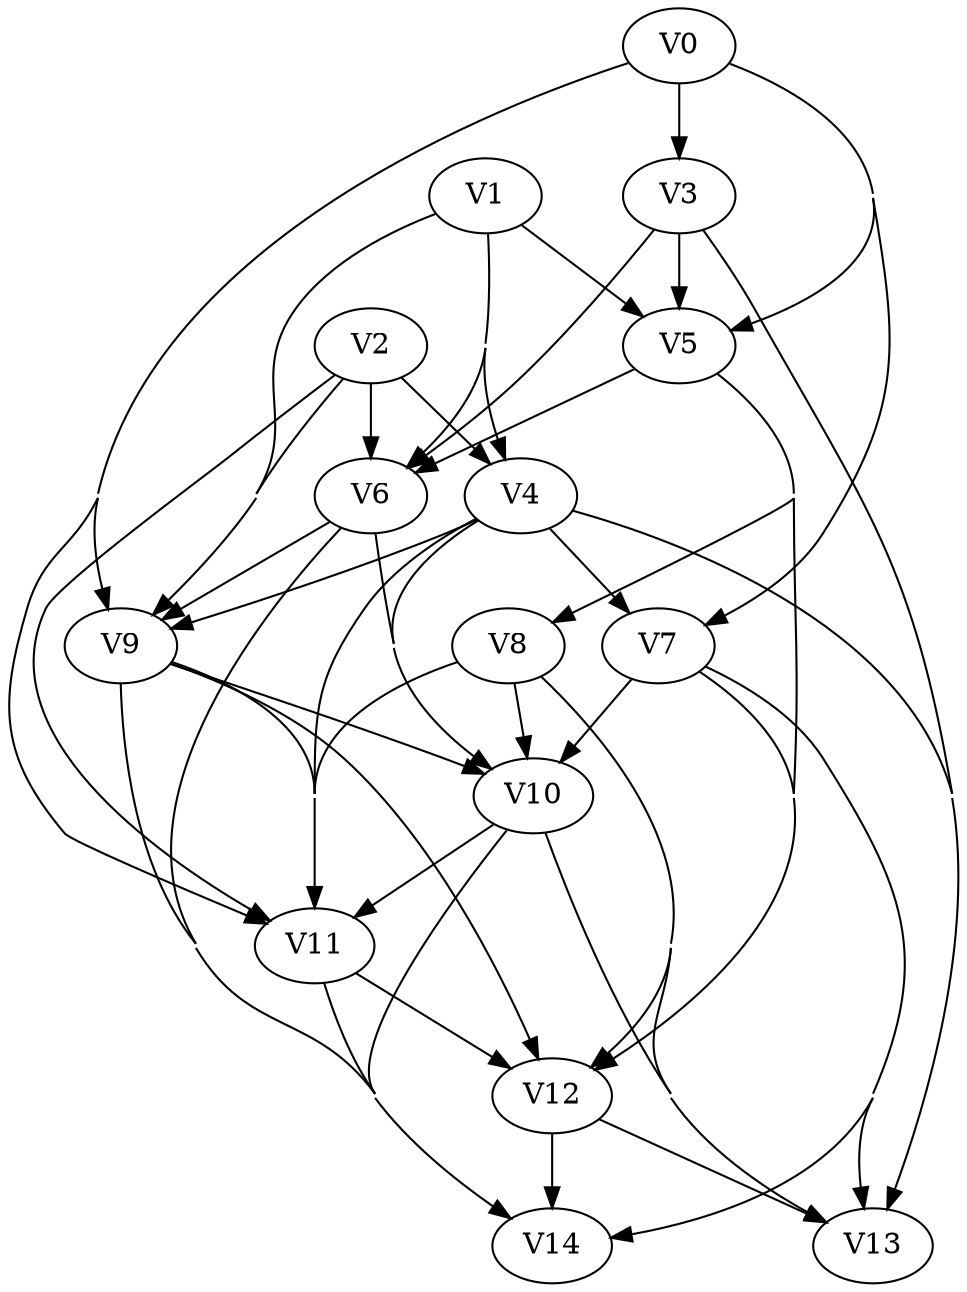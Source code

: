 strict digraph my_dotgraph {
concentrate=True;
V0;
V1;
V2;
V3;
V4;
V5;
V6;
V7;
V8;
V9;
V10;
V11;
V12;
V13;
V14;
V0 -> V3;
V0 -> V5;
V0 -> V7;
V0 -> V9;
V0 -> V11;
V1 -> V4;
V1 -> V5;
V1 -> V6;
V1 -> V9;
V2 -> V4;
V2 -> V6;
V2 -> V9;
V2 -> V11;
V3 -> V5;
V3 -> V6;
V3 -> V13;
V4 -> V7;
V4 -> V9;
V4 -> V10;
V4 -> V11;
V4 -> V13;
V5 -> V6;
V5 -> V8;
V5 -> V12;
V6 -> V9;
V6 -> V10;
V6 -> V14;
V7 -> V10;
V7 -> V12;
V7 -> V13;
V7 -> V14;
V8 -> V10;
V8 -> V11;
V8 -> V12;
V8 -> V13;
V9 -> V10;
V9 -> V11;
V9 -> V12;
V9 -> V14;
V10 -> V11;
V10 -> V13;
V10 -> V14;
V11 -> V12;
V11 -> V14;
V12 -> V13;
V12 -> V14;
}